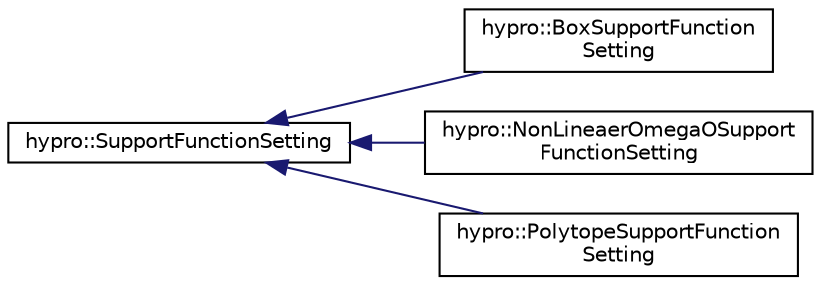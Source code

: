 digraph "Graphical Class Hierarchy"
{
  edge [fontname="Helvetica",fontsize="10",labelfontname="Helvetica",labelfontsize="10"];
  node [fontname="Helvetica",fontsize="10",shape=record];
  rankdir="LR";
  Node1 [label="hypro::SupportFunctionSetting",height=0.2,width=0.4,color="black", fillcolor="white", style="filled",URL="$structhypro_1_1SupportFunctionSetting.html"];
  Node1 -> Node2 [dir="back",color="midnightblue",fontsize="10",style="solid",fontname="Helvetica"];
  Node2 [label="hypro::BoxSupportFunction\lSetting",height=0.2,width=0.4,color="black", fillcolor="white", style="filled",URL="$structhypro_1_1BoxSupportFunctionSetting.html"];
  Node1 -> Node3 [dir="back",color="midnightblue",fontsize="10",style="solid",fontname="Helvetica"];
  Node3 [label="hypro::NonLineaerOmegaOSupport\lFunctionSetting",height=0.2,width=0.4,color="black", fillcolor="white", style="filled",URL="$structhypro_1_1NonLineaerOmegaOSupportFunctionSetting.html"];
  Node1 -> Node4 [dir="back",color="midnightblue",fontsize="10",style="solid",fontname="Helvetica"];
  Node4 [label="hypro::PolytopeSupportFunction\lSetting",height=0.2,width=0.4,color="black", fillcolor="white", style="filled",URL="$structhypro_1_1PolytopeSupportFunctionSetting.html"];
}

